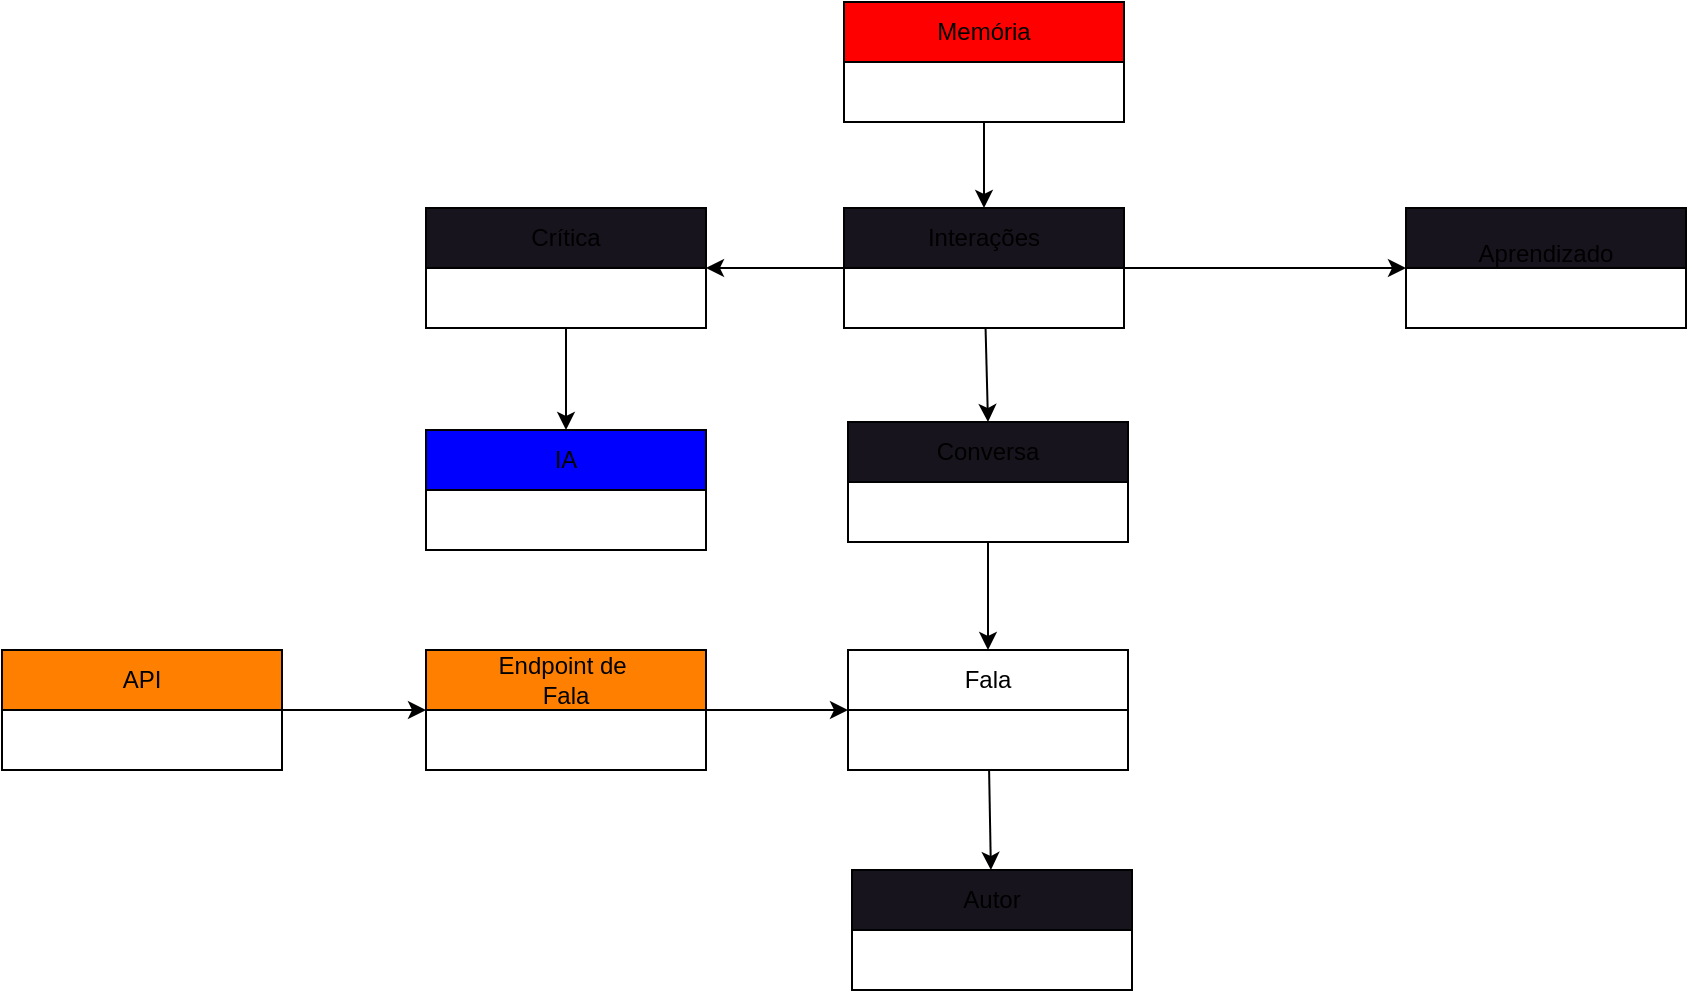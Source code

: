 <mxfile>
    <diagram name="Page-1" id="5f0bae14-7c28-e335-631c-24af17079c00">
        <mxGraphModel dx="2006" dy="623" grid="0" gridSize="10" guides="1" tooltips="1" connect="1" arrows="1" fold="1" page="1" pageScale="1" pageWidth="1100" pageHeight="850" background="none" math="0" shadow="0">
            <root>
                <mxCell id="0"/>
                <mxCell id="1" parent="0"/>
                <mxCell id="234" style="edgeStyle=none;html=1;exitX=0.5;exitY=1;exitDx=0;exitDy=0;entryX=0.5;entryY=0;entryDx=0;entryDy=0;" edge="1" parent="1" source="160" target="198">
                    <mxGeometry relative="1" as="geometry"/>
                </mxCell>
                <mxCell id="160" value="Memória" style="swimlane;fontStyle=0;childLayout=stackLayout;horizontal=1;startSize=30;horizontalStack=0;resizeParent=1;resizeParentMax=0;resizeLast=0;collapsible=1;marginBottom=0;whiteSpace=wrap;html=1;fillColor=#FF0000;" parent="1" vertex="1">
                    <mxGeometry x="330" y="118" width="140" height="60" as="geometry"/>
                </mxCell>
                <mxCell id="202" value="" style="edgeStyle=none;html=1;" edge="1" parent="1" source="191" target="201">
                    <mxGeometry relative="1" as="geometry"/>
                </mxCell>
                <mxCell id="191" value="Fala" style="swimlane;fontStyle=0;childLayout=stackLayout;horizontal=1;startSize=30;horizontalStack=0;resizeParent=1;resizeParentMax=0;resizeLast=0;collapsible=1;marginBottom=0;whiteSpace=wrap;html=1;" vertex="1" parent="1">
                    <mxGeometry x="332" y="442" width="140" height="60" as="geometry"/>
                </mxCell>
                <mxCell id="216" style="edgeStyle=none;html=1;exitX=0;exitY=0.5;exitDx=0;exitDy=0;entryX=1;entryY=0.5;entryDx=0;entryDy=0;" edge="1" parent="1" source="198" target="207">
                    <mxGeometry relative="1" as="geometry"/>
                </mxCell>
                <mxCell id="217" style="edgeStyle=none;html=1;entryX=0.5;entryY=0;entryDx=0;entryDy=0;" edge="1" parent="1" source="198" target="209">
                    <mxGeometry relative="1" as="geometry"/>
                </mxCell>
                <mxCell id="236" value="" style="edgeStyle=none;html=1;" edge="1" parent="1" source="198" target="235">
                    <mxGeometry relative="1" as="geometry"/>
                </mxCell>
                <mxCell id="198" value="Interações" style="swimlane;fontStyle=0;childLayout=stackLayout;horizontal=1;startSize=30;horizontalStack=0;resizeParent=1;resizeParentMax=0;resizeLast=0;collapsible=1;marginBottom=0;whiteSpace=wrap;html=1;fillColor=rgb(24, 20, 29);" vertex="1" parent="1">
                    <mxGeometry x="330" y="221" width="140" height="60" as="geometry"/>
                </mxCell>
                <mxCell id="201" value="Autor" style="swimlane;fontStyle=0;childLayout=stackLayout;horizontal=1;startSize=30;horizontalStack=0;resizeParent=1;resizeParentMax=0;resizeLast=0;collapsible=1;marginBottom=0;whiteSpace=wrap;html=1;fillColor=rgb(24, 20, 29);" vertex="1" parent="1">
                    <mxGeometry x="334" y="552" width="140" height="60" as="geometry"/>
                </mxCell>
                <mxCell id="245" value="" style="edgeStyle=none;html=1;fontColor=#FFFFFF;" edge="1" parent="1" source="207" target="244">
                    <mxGeometry relative="1" as="geometry"/>
                </mxCell>
                <mxCell id="207" value="Crítica" style="swimlane;fontStyle=0;childLayout=stackLayout;horizontal=1;startSize=30;horizontalStack=0;resizeParent=1;resizeParentMax=0;resizeLast=0;collapsible=1;marginBottom=0;whiteSpace=wrap;html=1;fillColor=rgb(24, 20, 29);" vertex="1" parent="1">
                    <mxGeometry x="121" y="221" width="140" height="60" as="geometry"/>
                </mxCell>
                <mxCell id="212" style="edgeStyle=none;html=1;exitX=0.5;exitY=1;exitDx=0;exitDy=0;entryX=0.5;entryY=0;entryDx=0;entryDy=0;" edge="1" parent="1" source="209" target="191">
                    <mxGeometry relative="1" as="geometry"/>
                </mxCell>
                <mxCell id="209" value="Conversa" style="swimlane;fontStyle=0;childLayout=stackLayout;horizontal=1;startSize=30;horizontalStack=0;resizeParent=1;resizeParentMax=0;resizeLast=0;collapsible=1;marginBottom=0;whiteSpace=wrap;html=1;fillColor=rgb(24, 20, 29);" vertex="1" parent="1">
                    <mxGeometry x="332" y="328" width="140" height="60" as="geometry"/>
                </mxCell>
                <mxCell id="235" value="&lt;br&gt;Aprendizado" style="swimlane;fontStyle=0;childLayout=stackLayout;horizontal=1;startSize=30;horizontalStack=0;resizeParent=1;resizeParentMax=0;resizeLast=0;collapsible=1;marginBottom=0;whiteSpace=wrap;html=1;fillColor=rgb(24, 20, 29);" vertex="1" parent="1">
                    <mxGeometry x="611" y="221" width="140" height="60" as="geometry"/>
                </mxCell>
                <mxCell id="242" value="" style="edgeStyle=none;html=1;fontColor=#FFFFFF;" edge="1" parent="1" source="239" target="241">
                    <mxGeometry relative="1" as="geometry"/>
                </mxCell>
                <mxCell id="239" value="API" style="swimlane;fontStyle=0;childLayout=stackLayout;horizontal=1;startSize=30;horizontalStack=0;resizeParent=1;resizeParentMax=0;resizeLast=0;collapsible=1;marginBottom=0;whiteSpace=wrap;html=1;fillColor=#FF8000;" vertex="1" parent="1">
                    <mxGeometry x="-91" y="442" width="140" height="60" as="geometry"/>
                </mxCell>
                <mxCell id="246" style="edgeStyle=none;html=1;exitX=1;exitY=0.5;exitDx=0;exitDy=0;entryX=0;entryY=0.5;entryDx=0;entryDy=0;fontColor=#FFFFFF;" edge="1" parent="1" source="241" target="191">
                    <mxGeometry relative="1" as="geometry"/>
                </mxCell>
                <mxCell id="241" value="Endpoint de&amp;nbsp;&lt;br&gt;Fala" style="swimlane;fontStyle=0;childLayout=stackLayout;horizontal=1;startSize=30;horizontalStack=0;resizeParent=1;resizeParentMax=0;resizeLast=0;collapsible=1;marginBottom=0;whiteSpace=wrap;html=1;fillColor=#FF8000;" vertex="1" parent="1">
                    <mxGeometry x="121" y="442" width="140" height="60" as="geometry"/>
                </mxCell>
                <mxCell id="244" value="IA" style="swimlane;fontStyle=0;childLayout=stackLayout;horizontal=1;startSize=30;horizontalStack=0;resizeParent=1;resizeParentMax=0;resizeLast=0;collapsible=1;marginBottom=0;whiteSpace=wrap;html=1;fillColor=#0000FF;" vertex="1" parent="1">
                    <mxGeometry x="121" y="332" width="140" height="60" as="geometry"/>
                </mxCell>
            </root>
        </mxGraphModel>
    </diagram>
</mxfile>